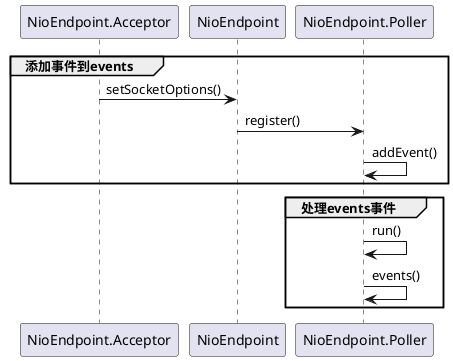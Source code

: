 @startuml

group 添加事件到events
 NioEndpoint.Acceptor -> NioEndpoint :setSocketOptions()
 NioEndpoint -> NioEndpoint.Poller :register()
 NioEndpoint.Poller -> NioEndpoint.Poller :addEvent()
end

group 处理events事件
 NioEndpoint.Poller -> NioEndpoint.Poller :run()
 NioEndpoint.Poller -> NioEndpoint.Poller :events()
end

@enduml